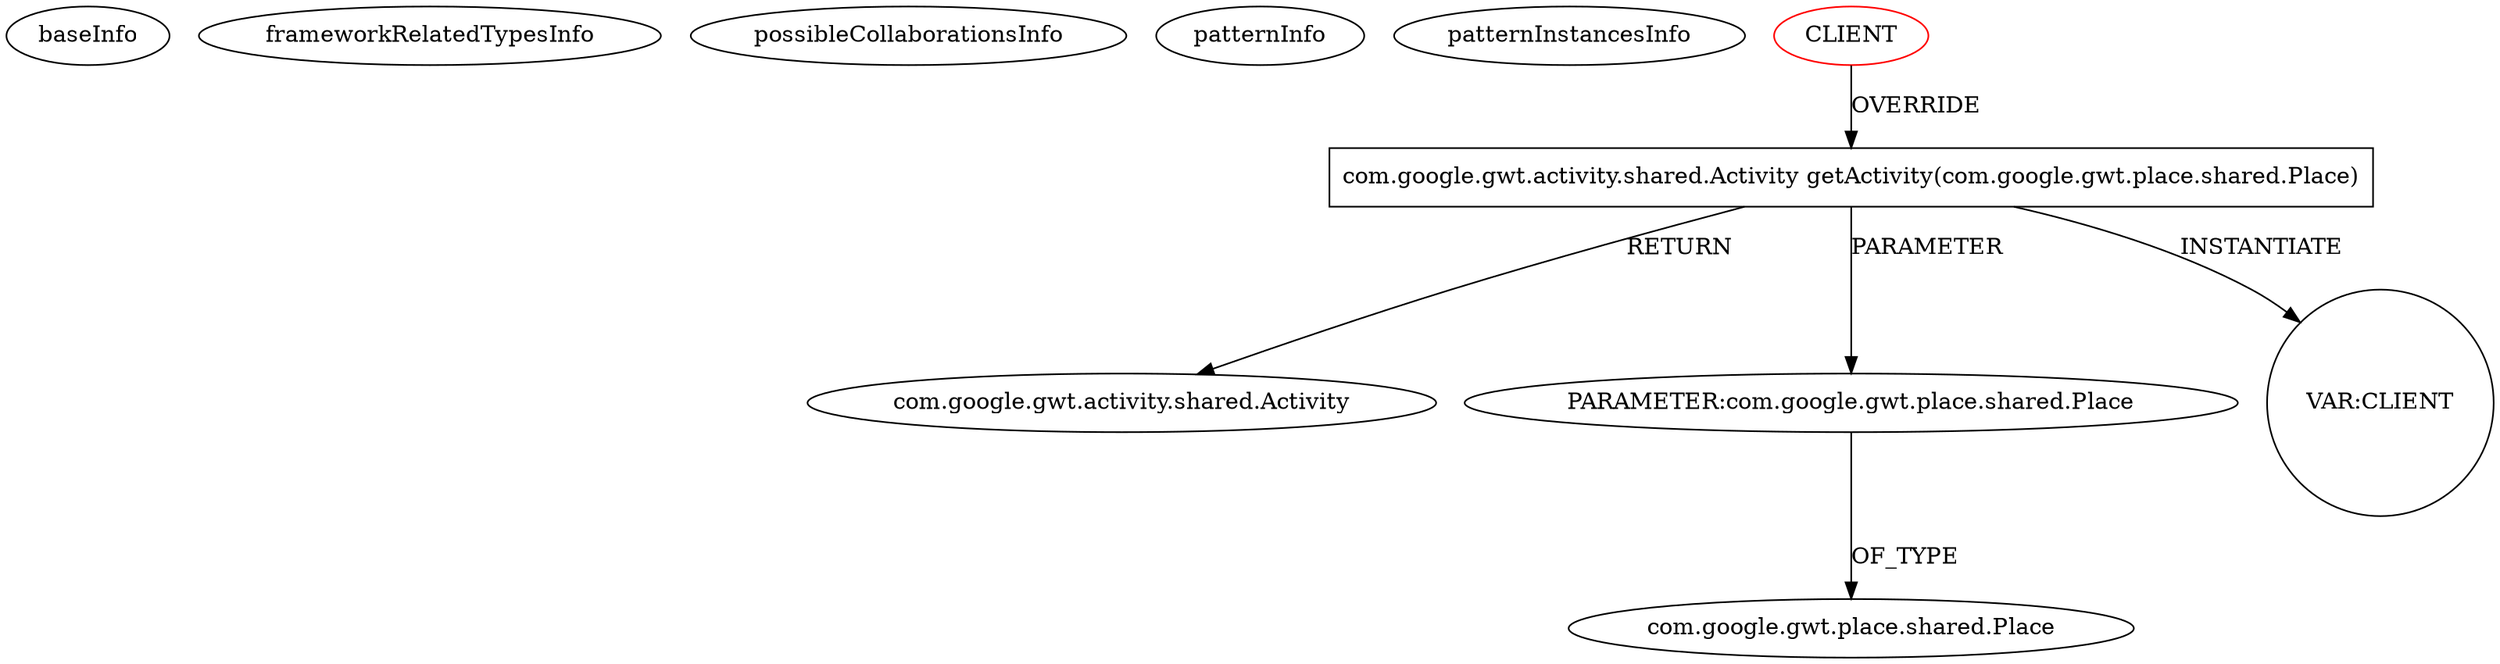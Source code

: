 digraph {
baseInfo[graphId=1232,category="pattern",isAnonymous=false,possibleRelation=false]
frameworkRelatedTypesInfo[]
possibleCollaborationsInfo[]
patternInfo[frequency=2.0,patternRootClient=0]
patternInstancesInfo[0="carlos-aguayo-html5gwthistory~/carlos-aguayo-html5gwthistory/html5gwthistory-master/src/com/dreamskiale/client/AppActivityMapper.java~AppActivityMapper~1021",1="mcasperson-Automation-Portal-UI~/mcasperson-Automation-Portal-UI/Automation-Portal-UI-master/src/com/redhat/automationportalui/client/AutomationPortalUIAppActivityMapper.java~AutomationPortalUIAppActivityMapper~3711"]
3[label="com.google.gwt.activity.shared.Activity",vertexType="FRAMEWORK_INTERFACE_TYPE",isFrameworkType=false]
2[label="com.google.gwt.activity.shared.Activity getActivity(com.google.gwt.place.shared.Place)",vertexType="OVERRIDING_METHOD_DECLARATION",isFrameworkType=false,shape=box]
4[label="PARAMETER:com.google.gwt.place.shared.Place",vertexType="PARAMETER_DECLARATION",isFrameworkType=false]
0[label="CLIENT",vertexType="ROOT_CLIENT_CLASS_DECLARATION",isFrameworkType=false,color=red]
5[label="com.google.gwt.place.shared.Place",vertexType="FRAMEWORK_CLASS_TYPE",isFrameworkType=false]
7[label="VAR:CLIENT",vertexType="VARIABLE_EXPRESION",isFrameworkType=false,shape=circle]
2->3[label="RETURN"]
2->4[label="PARAMETER"]
4->5[label="OF_TYPE"]
2->7[label="INSTANTIATE"]
0->2[label="OVERRIDE"]
}
